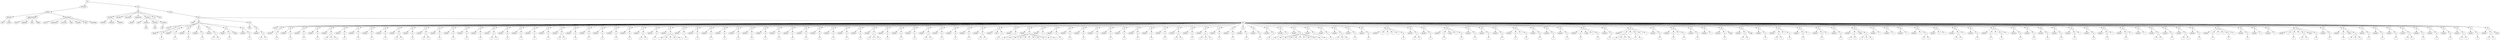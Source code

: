 digraph Tree {
	"t0" [label = "TEI"];
	"t1" [label = "teiHeader"];
	"t2" [label = "fileDesc"];
	"t3" [label = "titleStmt"];
	"t4" [label = "title"];
	"t5" [label = "author"];
	"t6" [label = "publicationStmt"];
	"t7" [label = "editor"];
	"t8" [label = "publisher"];
	"t9" [label = "idno"];
	"t10" [label = "rights"];
	"t11" [label = "SourceDesc"];
	"t12" [label = "genre"];
	"t13" [label = "inspiration"];
	"t14" [label = "structure"];
	"t15" [label = "type"];
	"t16" [label = "periode"];
	"t17" [label = "taille"];
	"t18" [label = "permalien"];
	"t19" [label = "text"];
	"t20" [label = "front"];
	"t21" [label = "docTitle"];
	"t22" [label = "titlePart"];
	"t23" [label = "titlePart"];
	"t24" [label = "titlePart"];
	"t25" [label = "docDate"];
	"t26" [label = "docAuthor"];
	"t27" [label = "docImprint"];
	"t28" [label = "printer"];
	"t29" [label = "castList"];
	"t30" [label = "head"];
	"t31" [label = "castItem"];
	"t32" [label = "role"];
	"t33" [label = "castItem"];
	"t34" [label = "role"];
	"t35" [label = "castItem"];
	"t36" [label = "role"];
	"t37" [label = "set"];
	"t38" [label = "note"];
	"t39" [label = "body"];
	"t40" [label = "div1"];
	"t41" [label = "head"];
	"t42" [label = "div2"];
	"t43" [label = "head"];
	"t44" [label = "sp"];
	"t45" [label = "speaker"];
	"t46" [label = "p"];
	"t47" [label = "s"];
	"t48" [label = "sp"];
	"t49" [label = "speaker"];
	"t50" [label = "p"];
	"t51" [label = "s"];
	"t52" [label = "sp"];
	"t53" [label = "speaker"];
	"t54" [label = "p"];
	"t55" [label = "s"];
	"t56" [label = "sp"];
	"t57" [label = "speaker"];
	"t58" [label = "p"];
	"t59" [label = "s"];
	"t60" [label = "sp"];
	"t61" [label = "speaker"];
	"t62" [label = "p"];
	"t63" [label = "s"];
	"t64" [label = "s"];
	"t65" [label = "sp"];
	"t66" [label = "speaker"];
	"t67" [label = "p"];
	"t68" [label = "s"];
	"t69" [label = "stage"];
	"t70" [label = "sp"];
	"t71" [label = "speaker"];
	"t72" [label = "p"];
	"t73" [label = "s"];
	"t74" [label = "div2"];
	"t75" [label = "head"];
	"t76" [label = "sp"];
	"t77" [label = "speaker"];
	"t78" [label = "p"];
	"t79" [label = "s"];
	"t80" [label = "s"];
	"t81" [label = "div2"];
	"t82" [label = "head"];
	"t83" [label = "sp"];
	"t84" [label = "speaker"];
	"t85" [label = "p"];
	"t86" [label = "s"];
	"t87" [label = "sp"];
	"t88" [label = "speaker"];
	"t89" [label = "p"];
	"t90" [label = "s"];
	"t91" [label = "sp"];
	"t92" [label = "speaker"];
	"t93" [label = "p"];
	"t94" [label = "s"];
	"t95" [label = "sp"];
	"t96" [label = "speaker"];
	"t97" [label = "p"];
	"t98" [label = "s"];
	"t99" [label = "sp"];
	"t100" [label = "speaker"];
	"t101" [label = "p"];
	"t102" [label = "s"];
	"t103" [label = "s"];
	"t104" [label = "s"];
	"t105" [label = "sp"];
	"t106" [label = "speaker"];
	"t107" [label = "p"];
	"t108" [label = "s"];
	"t109" [label = "sp"];
	"t110" [label = "speaker"];
	"t111" [label = "p"];
	"t112" [label = "s"];
	"t113" [label = "sp"];
	"t114" [label = "speaker"];
	"t115" [label = "p"];
	"t116" [label = "s"];
	"t117" [label = "sp"];
	"t118" [label = "speaker"];
	"t119" [label = "p"];
	"t120" [label = "s"];
	"t121" [label = "sp"];
	"t122" [label = "speaker"];
	"t123" [label = "p"];
	"t124" [label = "s"];
	"t125" [label = "s"];
	"t126" [label = "sp"];
	"t127" [label = "speaker"];
	"t128" [label = "p"];
	"t129" [label = "s"];
	"t130" [label = "sp"];
	"t131" [label = "speaker"];
	"t132" [label = "p"];
	"t133" [label = "s"];
	"t134" [label = "s"];
	"t135" [label = "sp"];
	"t136" [label = "speaker"];
	"t137" [label = "p"];
	"t138" [label = "s"];
	"t139" [label = "sp"];
	"t140" [label = "speaker"];
	"t141" [label = "p"];
	"t142" [label = "s"];
	"t143" [label = "sp"];
	"t144" [label = "speaker"];
	"t145" [label = "p"];
	"t146" [label = "s"];
	"t147" [label = "sp"];
	"t148" [label = "speaker"];
	"t149" [label = "p"];
	"t150" [label = "s"];
	"t151" [label = "sp"];
	"t152" [label = "speaker"];
	"t153" [label = "p"];
	"t154" [label = "s"];
	"t155" [label = "s"];
	"t156" [label = "sp"];
	"t157" [label = "speaker"];
	"t158" [label = "p"];
	"t159" [label = "s"];
	"t160" [label = "sp"];
	"t161" [label = "speaker"];
	"t162" [label = "p"];
	"t163" [label = "s"];
	"t164" [label = "sp"];
	"t165" [label = "speaker"];
	"t166" [label = "p"];
	"t167" [label = "s"];
	"t168" [label = "sp"];
	"t169" [label = "speaker"];
	"t170" [label = "p"];
	"t171" [label = "s"];
	"t172" [label = "sp"];
	"t173" [label = "speaker"];
	"t174" [label = "p"];
	"t175" [label = "s"];
	"t176" [label = "s"];
	"t177" [label = "sp"];
	"t178" [label = "speaker"];
	"t179" [label = "p"];
	"t180" [label = "s"];
	"t181" [label = "sp"];
	"t182" [label = "speaker"];
	"t183" [label = "p"];
	"t184" [label = "s"];
	"t185" [label = "sp"];
	"t186" [label = "speaker"];
	"t187" [label = "p"];
	"t188" [label = "s"];
	"t189" [label = "sp"];
	"t190" [label = "speaker"];
	"t191" [label = "p"];
	"t192" [label = "s"];
	"t193" [label = "sp"];
	"t194" [label = "speaker"];
	"t195" [label = "p"];
	"t196" [label = "s"];
	"t197" [label = "sp"];
	"t198" [label = "speaker"];
	"t199" [label = "p"];
	"t200" [label = "s"];
	"t201" [label = "s"];
	"t202" [label = "sp"];
	"t203" [label = "speaker"];
	"t204" [label = "p"];
	"t205" [label = "s"];
	"t206" [label = "sp"];
	"t207" [label = "speaker"];
	"t208" [label = "p"];
	"t209" [label = "s"];
	"t210" [label = "s"];
	"t211" [label = "s"];
	"t212" [label = "s"];
	"t213" [label = "s"];
	"t214" [label = "sp"];
	"t215" [label = "speaker"];
	"t216" [label = "p"];
	"t217" [label = "s"];
	"t218" [label = "sp"];
	"t219" [label = "speaker"];
	"t220" [label = "p"];
	"t221" [label = "s"];
	"t222" [label = "sp"];
	"t223" [label = "speaker"];
	"t224" [label = "p"];
	"t225" [label = "s"];
	"t226" [label = "sp"];
	"t227" [label = "speaker"];
	"t228" [label = "p"];
	"t229" [label = "s"];
	"t230" [label = "sp"];
	"t231" [label = "speaker"];
	"t232" [label = "p"];
	"t233" [label = "s"];
	"t234" [label = "sp"];
	"t235" [label = "speaker"];
	"t236" [label = "p"];
	"t237" [label = "s"];
	"t238" [label = "sp"];
	"t239" [label = "speaker"];
	"t240" [label = "p"];
	"t241" [label = "s"];
	"t242" [label = "sp"];
	"t243" [label = "speaker"];
	"t244" [label = "p"];
	"t245" [label = "s"];
	"t246" [label = "sp"];
	"t247" [label = "speaker"];
	"t248" [label = "p"];
	"t249" [label = "s"];
	"t250" [label = "sp"];
	"t251" [label = "speaker"];
	"t252" [label = "p"];
	"t253" [label = "s"];
	"t254" [label = "sp"];
	"t255" [label = "speaker"];
	"t256" [label = "p"];
	"t257" [label = "s"];
	"t258" [label = "sp"];
	"t259" [label = "speaker"];
	"t260" [label = "p"];
	"t261" [label = "s"];
	"t262" [label = "sp"];
	"t263" [label = "speaker"];
	"t264" [label = "p"];
	"t265" [label = "s"];
	"t266" [label = "sp"];
	"t267" [label = "speaker"];
	"t268" [label = "p"];
	"t269" [label = "s"];
	"t270" [label = "sp"];
	"t271" [label = "speaker"];
	"t272" [label = "p"];
	"t273" [label = "s"];
	"t274" [label = "s"];
	"t275" [label = "s"];
	"t276" [label = "sp"];
	"t277" [label = "speaker"];
	"t278" [label = "p"];
	"t279" [label = "s"];
	"t280" [label = "sp"];
	"t281" [label = "speaker"];
	"t282" [label = "p"];
	"t283" [label = "s"];
	"t284" [label = "sp"];
	"t285" [label = "speaker"];
	"t286" [label = "p"];
	"t287" [label = "s"];
	"t288" [label = "sp"];
	"t289" [label = "speaker"];
	"t290" [label = "p"];
	"t291" [label = "s"];
	"t292" [label = "s"];
	"t293" [label = "sp"];
	"t294" [label = "speaker"];
	"t295" [label = "p"];
	"t296" [label = "s"];
	"t297" [label = "sp"];
	"t298" [label = "speaker"];
	"t299" [label = "p"];
	"t300" [label = "s"];
	"t301" [label = "sp"];
	"t302" [label = "speaker"];
	"t303" [label = "p"];
	"t304" [label = "s"];
	"t305" [label = "sp"];
	"t306" [label = "speaker"];
	"t307" [label = "p"];
	"t308" [label = "s"];
	"t309" [label = "s"];
	"t310" [label = "sp"];
	"t311" [label = "speaker"];
	"t312" [label = "note"];
	"t313" [label = "p"];
	"t314" [label = "s"];
	"t315" [label = "sp"];
	"t316" [label = "speaker"];
	"t317" [label = "p"];
	"t318" [label = "s"];
	"t319" [label = "sp"];
	"t320" [label = "speaker"];
	"t321" [label = "p"];
	"t322" [label = "s"];
	"t323" [label = "s"];
	"t324" [label = "s"];
	"t325" [label = "s"];
	"t326" [label = "s"];
	"t327" [label = "s"];
	"t328" [label = "s"];
	"t329" [label = "s"];
	"t330" [label = "s"];
	"t331" [label = "sp"];
	"t332" [label = "speaker"];
	"t333" [label = "p"];
	"t334" [label = "s"];
	"t335" [label = "sp"];
	"t336" [label = "speaker"];
	"t337" [label = "p"];
	"t338" [label = "s"];
	"t339" [label = "sp"];
	"t340" [label = "speaker"];
	"t341" [label = "p"];
	"t342" [label = "s"];
	"t343" [label = "sp"];
	"t344" [label = "speaker"];
	"t345" [label = "p"];
	"t346" [label = "s"];
	"t347" [label = "sp"];
	"t348" [label = "speaker"];
	"t349" [label = "p"];
	"t350" [label = "s"];
	"t351" [label = "sp"];
	"t352" [label = "speaker"];
	"t353" [label = "p"];
	"t354" [label = "s"];
	"t355" [label = "sp"];
	"t356" [label = "speaker"];
	"t357" [label = "p"];
	"t358" [label = "s"];
	"t359" [label = "sp"];
	"t360" [label = "speaker"];
	"t361" [label = "p"];
	"t362" [label = "s"];
	"t363" [label = "sp"];
	"t364" [label = "speaker"];
	"t365" [label = "p"];
	"t366" [label = "s"];
	"t367" [label = "sp"];
	"t368" [label = "speaker"];
	"t369" [label = "p"];
	"t370" [label = "s"];
	"t371" [label = "sp"];
	"t372" [label = "speaker"];
	"t373" [label = "p"];
	"t374" [label = "s"];
	"t375" [label = "s"];
	"t376" [label = "sp"];
	"t377" [label = "speaker"];
	"t378" [label = "p"];
	"t379" [label = "s"];
	"t380" [label = "sp"];
	"t381" [label = "speaker"];
	"t382" [label = "p"];
	"t383" [label = "s"];
	"t384" [label = "s"];
	"t385" [label = "s"];
	"t386" [label = "sp"];
	"t387" [label = "speaker"];
	"t388" [label = "p"];
	"t389" [label = "s"];
	"t390" [label = "sp"];
	"t391" [label = "speaker"];
	"t392" [label = "p"];
	"t393" [label = "s"];
	"t394" [label = "sp"];
	"t395" [label = "speaker"];
	"t396" [label = "p"];
	"t397" [label = "s"];
	"t398" [label = "sp"];
	"t399" [label = "speaker"];
	"t400" [label = "p"];
	"t401" [label = "s"];
	"t402" [label = "sp"];
	"t403" [label = "speaker"];
	"t404" [label = "p"];
	"t405" [label = "s"];
	"t406" [label = "sp"];
	"t407" [label = "speaker"];
	"t408" [label = "p"];
	"t409" [label = "s"];
	"t410" [label = "sp"];
	"t411" [label = "speaker"];
	"t412" [label = "p"];
	"t413" [label = "s"];
	"t414" [label = "s"];
	"t415" [label = "s"];
	"t416" [label = "s"];
	"t417" [label = "s"];
	"t418" [label = "s"];
	"t419" [label = "s"];
	"t420" [label = "s"];
	"t421" [label = "s"];
	"t422" [label = "sp"];
	"t423" [label = "speaker"];
	"t424" [label = "p"];
	"t425" [label = "s"];
	"t426" [label = "sp"];
	"t427" [label = "speaker"];
	"t428" [label = "p"];
	"t429" [label = "s"];
	"t430" [label = "sp"];
	"t431" [label = "speaker"];
	"t432" [label = "p"];
	"t433" [label = "s"];
	"t434" [label = "s"];
	"t435" [label = "s"];
	"t436" [label = "sp"];
	"t437" [label = "speaker"];
	"t438" [label = "p"];
	"t439" [label = "s"];
	"t440" [label = "sp"];
	"t441" [label = "speaker"];
	"t442" [label = "p"];
	"t443" [label = "s"];
	"t444" [label = "sp"];
	"t445" [label = "speaker"];
	"t446" [label = "l"];
	"t447" [label = "l"];
	"t448" [label = "l"];
	"t449" [label = "l"];
	"t450" [label = "p"];
	"t451" [label = "s"];
	"t452" [label = "sp"];
	"t453" [label = "speaker"];
	"t454" [label = "p"];
	"t455" [label = "s"];
	"t456" [label = "s"];
	"t457" [label = "sp"];
	"t458" [label = "speaker"];
	"t459" [label = "p"];
	"t460" [label = "s"];
	"t461" [label = "sp"];
	"t462" [label = "speaker"];
	"t463" [label = "p"];
	"t464" [label = "s"];
	"t465" [label = "stage"];
	"t466" [label = "l"];
	"t467" [label = "p"];
	"t468" [label = "s"];
	"t469" [label = "sp"];
	"t470" [label = "speaker"];
	"t471" [label = "p"];
	"t472" [label = "s"];
	"t473" [label = "sp"];
	"t474" [label = "speaker"];
	"t475" [label = "p"];
	"t476" [label = "s"];
	"t477" [label = "sp"];
	"t478" [label = "speaker"];
	"t479" [label = "p"];
	"t480" [label = "s"];
	"t481" [label = "sp"];
	"t482" [label = "speaker"];
	"t483" [label = "p"];
	"t484" [label = "s"];
	"t485" [label = "l"];
	"t486" [label = "p"];
	"t487" [label = "s"];
	"t488" [label = "sp"];
	"t489" [label = "speaker"];
	"t490" [label = "p"];
	"t491" [label = "s"];
	"t492" [label = "sp"];
	"t493" [label = "speaker"];
	"t494" [label = "p"];
	"t495" [label = "s"];
	"t496" [label = "sp"];
	"t497" [label = "speaker"];
	"t498" [label = "p"];
	"t499" [label = "s"];
	"t500" [label = "sp"];
	"t501" [label = "speaker"];
	"t502" [label = "p"];
	"t503" [label = "s"];
	"t504" [label = "stage"];
	"t505" [label = "l"];
	"t506" [label = "p"];
	"t507" [label = "s"];
	"t508" [label = "sp"];
	"t509" [label = "speaker"];
	"t510" [label = "p"];
	"t511" [label = "s"];
	"t512" [label = "sp"];
	"t513" [label = "speaker"];
	"t514" [label = "p"];
	"t515" [label = "s"];
	"t516" [label = "s"];
	"t517" [label = "s"];
	"t518" [label = "s"];
	"t519" [label = "l"];
	"t520" [label = "p"];
	"t521" [label = "s"];
	"t522" [label = "s"];
	"t523" [label = "l"];
	"t524" [label = "l"];
	"t525" [label = "sp"];
	"t526" [label = "speaker"];
	"t527" [label = "p"];
	"t528" [label = "s"];
	"t529" [label = "sp"];
	"t530" [label = "speaker"];
	"t531" [label = "p"];
	"t532" [label = "s"];
	"t533" [label = "l"];
	"t534" [label = "p"];
	"t535" [label = "s"];
	"t536" [label = "sp"];
	"t537" [label = "speaker"];
	"t538" [label = "p"];
	"t539" [label = "s"];
	"t540" [label = "sp"];
	"t541" [label = "speaker"];
	"t542" [label = "l"];
	"t543" [label = "sp"];
	"t544" [label = "speaker"];
	"t545" [label = "p"];
	"t546" [label = "s"];
	"t547" [label = "stage"];
	"t548" [label = "sp"];
	"t549" [label = "speaker"];
	"t550" [label = "p"];
	"t551" [label = "s"];
	"t552" [label = "s"];
	"t553" [label = "stage"];
	"t554" [label = "sp"];
	"t555" [label = "speaker"];
	"t556" [label = "p"];
	"t557" [label = "s"];
	"t558" [label = "sp"];
	"t559" [label = "speaker"];
	"t560" [label = "p"];
	"t561" [label = "s"];
	"t562" [label = "s"];
	"t563" [label = "l"];
	"t564" [label = "p"];
	"t565" [label = "s"];
	"t566" [label = "sp"];
	"t567" [label = "speaker"];
	"t568" [label = "p"];
	"t569" [label = "s"];
	"t570" [label = "l"];
	"t571" [label = "sp"];
	"t572" [label = "speaker"];
	"t573" [label = "p"];
	"t574" [label = "s"];
	"t575" [label = "l"];
	"t576" [label = "sp"];
	"t577" [label = "speaker"];
	"t578" [label = "p"];
	"t579" [label = "s"];
	"t580" [label = "sp"];
	"t581" [label = "speaker"];
	"t582" [label = "p"];
	"t583" [label = "s"];
	"t584" [label = "s"];
	"t585" [label = "stage"];
	"t586" [label = "p"];
	"t587" [label = "s"];
	"t588" [label = "s"];
	"t589" [label = "s"];
	"t590" [label = "sp"];
	"t591" [label = "speaker"];
	"t592" [label = "l"];
	"t593" [label = "sp"];
	"t594" [label = "speaker"];
	"t595" [label = "l"];
	"t596" [label = "sp"];
	"t597" [label = "speaker"];
	"t598" [label = "l"];
	"t599" [label = "sp"];
	"t600" [label = "speaker"];
	"t601" [label = "l"];
	"t602" [label = "p"];
	"t603" [label = "s"];
	"t604" [label = "s"];
	"t605" [label = "sp"];
	"t606" [label = "speaker"];
	"t607" [label = "l"];
	"t608" [label = "l"];
	"t609" [label = "sp"];
	"t610" [label = "speaker"];
	"t611" [label = "p"];
	"t612" [label = "s"];
	"t613" [label = "s"];
	"t614" [label = "l"];
	"t615" [label = "sp"];
	"t616" [label = "speaker"];
	"t617" [label = "p"];
	"t618" [label = "s"];
	"t619" [label = "sp"];
	"t620" [label = "speaker"];
	"t621" [label = "p"];
	"t622" [label = "s"];
	"t623" [label = "l"];
	"t624" [label = "p"];
	"t625" [label = "s"];
	"t626" [label = "l"];
	"t627" [label = "sp"];
	"t628" [label = "speaker"];
	"t629" [label = "p"];
	"t630" [label = "s"];
	"t631" [label = "sp"];
	"t632" [label = "speaker"];
	"t633" [label = "p"];
	"t634" [label = "s"];
	"t635" [label = "sp"];
	"t636" [label = "speaker"];
	"t637" [label = "p"];
	"t638" [label = "s"];
	"t639" [label = "sp"];
	"t640" [label = "speaker"];
	"t641" [label = "p"];
	"t642" [label = "s"];
	"t643" [label = "sp"];
	"t644" [label = "speaker"];
	"t645" [label = "p"];
	"t646" [label = "s"];
	"t647" [label = "l"];
	"t648" [label = "sp"];
	"t649" [label = "speaker"];
	"t650" [label = "p"];
	"t651" [label = "s"];
	"t652" [label = "sp"];
	"t653" [label = "speaker"];
	"t654" [label = "p"];
	"t655" [label = "s"];
	"t656" [label = "l"];
	"t657" [label = "sp"];
	"t658" [label = "speaker"];
	"t659" [label = "p"];
	"t660" [label = "s"];
	"t661" [label = "l"];
	"t662" [label = "sp"];
	"t663" [label = "speaker"];
	"t664" [label = "l"];
	"t665" [label = "sp"];
	"t666" [label = "speaker"];
	"t667" [label = "p"];
	"t668" [label = "s"];
	"t669" [label = "s"];
	"t670" [label = "sp"];
	"t671" [label = "speaker"];
	"t672" [label = "p"];
	"t673" [label = "s"];
	"t674" [label = "sp"];
	"t675" [label = "speaker"];
	"t676" [label = "p"];
	"t677" [label = "s"];
	"t678" [label = "s"];
	"t679" [label = "sp"];
	"t680" [label = "speaker"];
	"t681" [label = "p"];
	"t682" [label = "s"];
	"t683" [label = "sp"];
	"t684" [label = "speaker"];
	"t685" [label = "p"];
	"t686" [label = "s"];
	"t687" [label = "l"];
	"t688" [label = "l"];
	"t689" [label = "p"];
	"t690" [label = "s"];
	"t691" [label = "l"];
	"t692" [label = "sp"];
	"t693" [label = "speaker"];
	"t694" [label = "p"];
	"t695" [label = "s"];
	"t696" [label = "sp"];
	"t697" [label = "speaker"];
	"t698" [label = "l"];
	"t699" [label = "sp"];
	"t700" [label = "speaker"];
	"t701" [label = "l"];
	"t702" [label = "sp"];
	"t703" [label = "speaker"];
	"t704" [label = "l"];
	"t705" [label = "p"];
	"t706" [label = "s"];
	"t707" [label = "l"];
	"t708" [label = "p"];
	"t709" [label = "s"];
	"t710" [label = "s"];
	"t711" [label = "stage"];
	"t712" [label = "p"];
	"t713" [label = "s"];
	"t714" [label = "sp"];
	"t715" [label = "speaker"];
	"t716" [label = "p"];
	"t717" [label = "s"];
	"t718" [label = "sp"];
	"t719" [label = "speaker"];
	"t720" [label = "p"];
	"t721" [label = "s"];
	"t722" [label = "stage"];
	"t723" [label = "p"];
	"t724" [label = "s"];
	"t725" [label = "s"];
	"t726" [label = "s"];
	"t727" [label = "sp"];
	"t728" [label = "speaker"];
	"t729" [label = "p"];
	"t730" [label = "s"];
	"t731" [label = "sp"];
	"t732" [label = "speaker"];
	"t733" [label = "p"];
	"t734" [label = "s"];
	"t735" [label = "sp"];
	"t736" [label = "speaker"];
	"t737" [label = "p"];
	"t738" [label = "s"];
	"t739" [label = "sp"];
	"t740" [label = "speaker"];
	"t741" [label = "p"];
	"t742" [label = "s"];
	"t743" [label = "s"];
	"t744" [label = "sp"];
	"t745" [label = "speaker"];
	"t746" [label = "p"];
	"t747" [label = "s"];
	"t748" [label = "sp"];
	"t749" [label = "speaker"];
	"t750" [label = "p"];
	"t751" [label = "s"];
	"t752" [label = "sp"];
	"t753" [label = "speaker"];
	"t754" [label = "p"];
	"t755" [label = "s"];
	"t756" [label = "sp"];
	"t757" [label = "speaker"];
	"t758" [label = "p"];
	"t759" [label = "s"];
	"t760" [label = "s"];
	"t761" [label = "sp"];
	"t762" [label = "speaker"];
	"t763" [label = "p"];
	"t764" [label = "s"];
	"t765" [label = "sp"];
	"t766" [label = "speaker"];
	"t767" [label = "p"];
	"t768" [label = "s"];
	"t769" [label = "s"];
	"t770" [label = "stage"];
	"t0" -> "t1";
	"t1" -> "t2";
	"t2" -> "t3";
	"t3" -> "t4";
	"t3" -> "t5";
	"t2" -> "t6";
	"t6" -> "t7";
	"t6" -> "t8";
	"t6" -> "t9";
	"t6" -> "t10";
	"t2" -> "t11";
	"t11" -> "t12";
	"t11" -> "t13";
	"t11" -> "t14";
	"t11" -> "t15";
	"t11" -> "t16";
	"t11" -> "t17";
	"t11" -> "t18";
	"t0" -> "t19";
	"t19" -> "t20";
	"t20" -> "t21";
	"t21" -> "t22";
	"t21" -> "t23";
	"t21" -> "t24";
	"t20" -> "t25";
	"t20" -> "t26";
	"t20" -> "t27";
	"t27" -> "t28";
	"t20" -> "t29";
	"t29" -> "t30";
	"t29" -> "t31";
	"t31" -> "t32";
	"t29" -> "t33";
	"t33" -> "t34";
	"t29" -> "t35";
	"t35" -> "t36";
	"t20" -> "t37";
	"t20" -> "t38";
	"t19" -> "t39";
	"t39" -> "t40";
	"t40" -> "t41";
	"t40" -> "t42";
	"t42" -> "t43";
	"t42" -> "t44";
	"t44" -> "t45";
	"t44" -> "t46";
	"t46" -> "t47";
	"t42" -> "t48";
	"t48" -> "t49";
	"t48" -> "t50";
	"t50" -> "t51";
	"t42" -> "t52";
	"t52" -> "t53";
	"t52" -> "t54";
	"t54" -> "t55";
	"t42" -> "t56";
	"t56" -> "t57";
	"t56" -> "t58";
	"t58" -> "t59";
	"t42" -> "t60";
	"t60" -> "t61";
	"t60" -> "t62";
	"t62" -> "t63";
	"t62" -> "t64";
	"t42" -> "t65";
	"t65" -> "t66";
	"t65" -> "t67";
	"t67" -> "t68";
	"t65" -> "t69";
	"t42" -> "t70";
	"t70" -> "t71";
	"t70" -> "t72";
	"t72" -> "t73";
	"t40" -> "t74";
	"t74" -> "t75";
	"t74" -> "t76";
	"t76" -> "t77";
	"t76" -> "t78";
	"t78" -> "t79";
	"t78" -> "t80";
	"t40" -> "t81";
	"t81" -> "t82";
	"t81" -> "t83";
	"t83" -> "t84";
	"t83" -> "t85";
	"t85" -> "t86";
	"t81" -> "t87";
	"t87" -> "t88";
	"t87" -> "t89";
	"t89" -> "t90";
	"t81" -> "t91";
	"t91" -> "t92";
	"t91" -> "t93";
	"t93" -> "t94";
	"t81" -> "t95";
	"t95" -> "t96";
	"t95" -> "t97";
	"t97" -> "t98";
	"t81" -> "t99";
	"t99" -> "t100";
	"t99" -> "t101";
	"t101" -> "t102";
	"t101" -> "t103";
	"t101" -> "t104";
	"t81" -> "t105";
	"t105" -> "t106";
	"t105" -> "t107";
	"t107" -> "t108";
	"t81" -> "t109";
	"t109" -> "t110";
	"t109" -> "t111";
	"t111" -> "t112";
	"t81" -> "t113";
	"t113" -> "t114";
	"t113" -> "t115";
	"t115" -> "t116";
	"t81" -> "t117";
	"t117" -> "t118";
	"t117" -> "t119";
	"t119" -> "t120";
	"t81" -> "t121";
	"t121" -> "t122";
	"t121" -> "t123";
	"t123" -> "t124";
	"t123" -> "t125";
	"t81" -> "t126";
	"t126" -> "t127";
	"t126" -> "t128";
	"t128" -> "t129";
	"t81" -> "t130";
	"t130" -> "t131";
	"t130" -> "t132";
	"t132" -> "t133";
	"t132" -> "t134";
	"t81" -> "t135";
	"t135" -> "t136";
	"t135" -> "t137";
	"t137" -> "t138";
	"t81" -> "t139";
	"t139" -> "t140";
	"t139" -> "t141";
	"t141" -> "t142";
	"t81" -> "t143";
	"t143" -> "t144";
	"t143" -> "t145";
	"t145" -> "t146";
	"t81" -> "t147";
	"t147" -> "t148";
	"t147" -> "t149";
	"t149" -> "t150";
	"t81" -> "t151";
	"t151" -> "t152";
	"t151" -> "t153";
	"t153" -> "t154";
	"t153" -> "t155";
	"t81" -> "t156";
	"t156" -> "t157";
	"t156" -> "t158";
	"t158" -> "t159";
	"t81" -> "t160";
	"t160" -> "t161";
	"t160" -> "t162";
	"t162" -> "t163";
	"t81" -> "t164";
	"t164" -> "t165";
	"t164" -> "t166";
	"t166" -> "t167";
	"t81" -> "t168";
	"t168" -> "t169";
	"t168" -> "t170";
	"t170" -> "t171";
	"t81" -> "t172";
	"t172" -> "t173";
	"t172" -> "t174";
	"t174" -> "t175";
	"t174" -> "t176";
	"t81" -> "t177";
	"t177" -> "t178";
	"t177" -> "t179";
	"t179" -> "t180";
	"t81" -> "t181";
	"t181" -> "t182";
	"t181" -> "t183";
	"t183" -> "t184";
	"t81" -> "t185";
	"t185" -> "t186";
	"t185" -> "t187";
	"t187" -> "t188";
	"t81" -> "t189";
	"t189" -> "t190";
	"t189" -> "t191";
	"t191" -> "t192";
	"t81" -> "t193";
	"t193" -> "t194";
	"t193" -> "t195";
	"t195" -> "t196";
	"t81" -> "t197";
	"t197" -> "t198";
	"t197" -> "t199";
	"t199" -> "t200";
	"t199" -> "t201";
	"t81" -> "t202";
	"t202" -> "t203";
	"t202" -> "t204";
	"t204" -> "t205";
	"t81" -> "t206";
	"t206" -> "t207";
	"t206" -> "t208";
	"t208" -> "t209";
	"t208" -> "t210";
	"t208" -> "t211";
	"t208" -> "t212";
	"t208" -> "t213";
	"t81" -> "t214";
	"t214" -> "t215";
	"t214" -> "t216";
	"t216" -> "t217";
	"t81" -> "t218";
	"t218" -> "t219";
	"t218" -> "t220";
	"t220" -> "t221";
	"t81" -> "t222";
	"t222" -> "t223";
	"t222" -> "t224";
	"t224" -> "t225";
	"t81" -> "t226";
	"t226" -> "t227";
	"t226" -> "t228";
	"t228" -> "t229";
	"t81" -> "t230";
	"t230" -> "t231";
	"t230" -> "t232";
	"t232" -> "t233";
	"t81" -> "t234";
	"t234" -> "t235";
	"t234" -> "t236";
	"t236" -> "t237";
	"t81" -> "t238";
	"t238" -> "t239";
	"t238" -> "t240";
	"t240" -> "t241";
	"t81" -> "t242";
	"t242" -> "t243";
	"t242" -> "t244";
	"t244" -> "t245";
	"t81" -> "t246";
	"t246" -> "t247";
	"t246" -> "t248";
	"t248" -> "t249";
	"t81" -> "t250";
	"t250" -> "t251";
	"t250" -> "t252";
	"t252" -> "t253";
	"t81" -> "t254";
	"t254" -> "t255";
	"t254" -> "t256";
	"t256" -> "t257";
	"t81" -> "t258";
	"t258" -> "t259";
	"t258" -> "t260";
	"t260" -> "t261";
	"t81" -> "t262";
	"t262" -> "t263";
	"t262" -> "t264";
	"t264" -> "t265";
	"t81" -> "t266";
	"t266" -> "t267";
	"t266" -> "t268";
	"t268" -> "t269";
	"t81" -> "t270";
	"t270" -> "t271";
	"t270" -> "t272";
	"t272" -> "t273";
	"t272" -> "t274";
	"t272" -> "t275";
	"t81" -> "t276";
	"t276" -> "t277";
	"t276" -> "t278";
	"t278" -> "t279";
	"t81" -> "t280";
	"t280" -> "t281";
	"t280" -> "t282";
	"t282" -> "t283";
	"t81" -> "t284";
	"t284" -> "t285";
	"t284" -> "t286";
	"t286" -> "t287";
	"t81" -> "t288";
	"t288" -> "t289";
	"t288" -> "t290";
	"t290" -> "t291";
	"t290" -> "t292";
	"t81" -> "t293";
	"t293" -> "t294";
	"t293" -> "t295";
	"t295" -> "t296";
	"t81" -> "t297";
	"t297" -> "t298";
	"t297" -> "t299";
	"t299" -> "t300";
	"t81" -> "t301";
	"t301" -> "t302";
	"t301" -> "t303";
	"t303" -> "t304";
	"t81" -> "t305";
	"t305" -> "t306";
	"t305" -> "t307";
	"t307" -> "t308";
	"t307" -> "t309";
	"t81" -> "t310";
	"t310" -> "t311";
	"t310" -> "t312";
	"t310" -> "t313";
	"t313" -> "t314";
	"t81" -> "t315";
	"t315" -> "t316";
	"t315" -> "t317";
	"t317" -> "t318";
	"t81" -> "t319";
	"t319" -> "t320";
	"t319" -> "t321";
	"t321" -> "t322";
	"t321" -> "t323";
	"t321" -> "t324";
	"t321" -> "t325";
	"t321" -> "t326";
	"t321" -> "t327";
	"t321" -> "t328";
	"t321" -> "t329";
	"t321" -> "t330";
	"t81" -> "t331";
	"t331" -> "t332";
	"t331" -> "t333";
	"t333" -> "t334";
	"t81" -> "t335";
	"t335" -> "t336";
	"t335" -> "t337";
	"t337" -> "t338";
	"t81" -> "t339";
	"t339" -> "t340";
	"t339" -> "t341";
	"t341" -> "t342";
	"t81" -> "t343";
	"t343" -> "t344";
	"t343" -> "t345";
	"t345" -> "t346";
	"t81" -> "t347";
	"t347" -> "t348";
	"t347" -> "t349";
	"t349" -> "t350";
	"t81" -> "t351";
	"t351" -> "t352";
	"t351" -> "t353";
	"t353" -> "t354";
	"t81" -> "t355";
	"t355" -> "t356";
	"t355" -> "t357";
	"t357" -> "t358";
	"t81" -> "t359";
	"t359" -> "t360";
	"t359" -> "t361";
	"t361" -> "t362";
	"t81" -> "t363";
	"t363" -> "t364";
	"t363" -> "t365";
	"t365" -> "t366";
	"t81" -> "t367";
	"t367" -> "t368";
	"t367" -> "t369";
	"t369" -> "t370";
	"t81" -> "t371";
	"t371" -> "t372";
	"t371" -> "t373";
	"t373" -> "t374";
	"t373" -> "t375";
	"t81" -> "t376";
	"t376" -> "t377";
	"t376" -> "t378";
	"t378" -> "t379";
	"t81" -> "t380";
	"t380" -> "t381";
	"t380" -> "t382";
	"t382" -> "t383";
	"t382" -> "t384";
	"t382" -> "t385";
	"t81" -> "t386";
	"t386" -> "t387";
	"t386" -> "t388";
	"t388" -> "t389";
	"t81" -> "t390";
	"t390" -> "t391";
	"t390" -> "t392";
	"t392" -> "t393";
	"t81" -> "t394";
	"t394" -> "t395";
	"t394" -> "t396";
	"t396" -> "t397";
	"t81" -> "t398";
	"t398" -> "t399";
	"t398" -> "t400";
	"t400" -> "t401";
	"t81" -> "t402";
	"t402" -> "t403";
	"t402" -> "t404";
	"t404" -> "t405";
	"t81" -> "t406";
	"t406" -> "t407";
	"t406" -> "t408";
	"t408" -> "t409";
	"t81" -> "t410";
	"t410" -> "t411";
	"t410" -> "t412";
	"t412" -> "t413";
	"t412" -> "t414";
	"t412" -> "t415";
	"t412" -> "t416";
	"t412" -> "t417";
	"t412" -> "t418";
	"t412" -> "t419";
	"t412" -> "t420";
	"t412" -> "t421";
	"t81" -> "t422";
	"t422" -> "t423";
	"t422" -> "t424";
	"t424" -> "t425";
	"t81" -> "t426";
	"t426" -> "t427";
	"t426" -> "t428";
	"t428" -> "t429";
	"t81" -> "t430";
	"t430" -> "t431";
	"t430" -> "t432";
	"t432" -> "t433";
	"t432" -> "t434";
	"t432" -> "t435";
	"t81" -> "t436";
	"t436" -> "t437";
	"t436" -> "t438";
	"t438" -> "t439";
	"t81" -> "t440";
	"t440" -> "t441";
	"t440" -> "t442";
	"t442" -> "t443";
	"t81" -> "t444";
	"t444" -> "t445";
	"t444" -> "t446";
	"t444" -> "t447";
	"t444" -> "t448";
	"t444" -> "t449";
	"t444" -> "t450";
	"t450" -> "t451";
	"t81" -> "t452";
	"t452" -> "t453";
	"t452" -> "t454";
	"t454" -> "t455";
	"t454" -> "t456";
	"t81" -> "t457";
	"t457" -> "t458";
	"t457" -> "t459";
	"t459" -> "t460";
	"t81" -> "t461";
	"t461" -> "t462";
	"t461" -> "t463";
	"t463" -> "t464";
	"t461" -> "t465";
	"t461" -> "t466";
	"t461" -> "t467";
	"t467" -> "t468";
	"t81" -> "t469";
	"t469" -> "t470";
	"t469" -> "t471";
	"t471" -> "t472";
	"t81" -> "t473";
	"t473" -> "t474";
	"t473" -> "t475";
	"t475" -> "t476";
	"t81" -> "t477";
	"t477" -> "t478";
	"t477" -> "t479";
	"t479" -> "t480";
	"t81" -> "t481";
	"t481" -> "t482";
	"t481" -> "t483";
	"t483" -> "t484";
	"t481" -> "t485";
	"t481" -> "t486";
	"t486" -> "t487";
	"t81" -> "t488";
	"t488" -> "t489";
	"t488" -> "t490";
	"t490" -> "t491";
	"t81" -> "t492";
	"t492" -> "t493";
	"t492" -> "t494";
	"t494" -> "t495";
	"t81" -> "t496";
	"t496" -> "t497";
	"t496" -> "t498";
	"t498" -> "t499";
	"t81" -> "t500";
	"t500" -> "t501";
	"t500" -> "t502";
	"t502" -> "t503";
	"t500" -> "t504";
	"t500" -> "t505";
	"t500" -> "t506";
	"t506" -> "t507";
	"t81" -> "t508";
	"t508" -> "t509";
	"t508" -> "t510";
	"t510" -> "t511";
	"t81" -> "t512";
	"t512" -> "t513";
	"t512" -> "t514";
	"t514" -> "t515";
	"t514" -> "t516";
	"t514" -> "t517";
	"t514" -> "t518";
	"t512" -> "t519";
	"t512" -> "t520";
	"t520" -> "t521";
	"t520" -> "t522";
	"t512" -> "t523";
	"t512" -> "t524";
	"t81" -> "t525";
	"t525" -> "t526";
	"t525" -> "t527";
	"t527" -> "t528";
	"t81" -> "t529";
	"t529" -> "t530";
	"t529" -> "t531";
	"t531" -> "t532";
	"t529" -> "t533";
	"t529" -> "t534";
	"t534" -> "t535";
	"t81" -> "t536";
	"t536" -> "t537";
	"t536" -> "t538";
	"t538" -> "t539";
	"t81" -> "t540";
	"t540" -> "t541";
	"t540" -> "t542";
	"t81" -> "t543";
	"t543" -> "t544";
	"t543" -> "t545";
	"t545" -> "t546";
	"t543" -> "t547";
	"t81" -> "t548";
	"t548" -> "t549";
	"t548" -> "t550";
	"t550" -> "t551";
	"t550" -> "t552";
	"t548" -> "t553";
	"t81" -> "t554";
	"t554" -> "t555";
	"t554" -> "t556";
	"t556" -> "t557";
	"t81" -> "t558";
	"t558" -> "t559";
	"t558" -> "t560";
	"t560" -> "t561";
	"t560" -> "t562";
	"t558" -> "t563";
	"t558" -> "t564";
	"t564" -> "t565";
	"t81" -> "t566";
	"t566" -> "t567";
	"t566" -> "t568";
	"t568" -> "t569";
	"t566" -> "t570";
	"t81" -> "t571";
	"t571" -> "t572";
	"t571" -> "t573";
	"t573" -> "t574";
	"t571" -> "t575";
	"t81" -> "t576";
	"t576" -> "t577";
	"t576" -> "t578";
	"t578" -> "t579";
	"t81" -> "t580";
	"t580" -> "t581";
	"t580" -> "t582";
	"t582" -> "t583";
	"t582" -> "t584";
	"t580" -> "t585";
	"t580" -> "t586";
	"t586" -> "t587";
	"t586" -> "t588";
	"t586" -> "t589";
	"t81" -> "t590";
	"t590" -> "t591";
	"t590" -> "t592";
	"t81" -> "t593";
	"t593" -> "t594";
	"t593" -> "t595";
	"t81" -> "t596";
	"t596" -> "t597";
	"t596" -> "t598";
	"t81" -> "t599";
	"t599" -> "t600";
	"t599" -> "t601";
	"t599" -> "t602";
	"t602" -> "t603";
	"t602" -> "t604";
	"t81" -> "t605";
	"t605" -> "t606";
	"t605" -> "t607";
	"t605" -> "t608";
	"t81" -> "t609";
	"t609" -> "t610";
	"t609" -> "t611";
	"t611" -> "t612";
	"t611" -> "t613";
	"t609" -> "t614";
	"t81" -> "t615";
	"t615" -> "t616";
	"t615" -> "t617";
	"t617" -> "t618";
	"t81" -> "t619";
	"t619" -> "t620";
	"t619" -> "t621";
	"t621" -> "t622";
	"t619" -> "t623";
	"t619" -> "t624";
	"t624" -> "t625";
	"t619" -> "t626";
	"t81" -> "t627";
	"t627" -> "t628";
	"t627" -> "t629";
	"t629" -> "t630";
	"t81" -> "t631";
	"t631" -> "t632";
	"t631" -> "t633";
	"t633" -> "t634";
	"t81" -> "t635";
	"t635" -> "t636";
	"t635" -> "t637";
	"t637" -> "t638";
	"t81" -> "t639";
	"t639" -> "t640";
	"t639" -> "t641";
	"t641" -> "t642";
	"t81" -> "t643";
	"t643" -> "t644";
	"t643" -> "t645";
	"t645" -> "t646";
	"t643" -> "t647";
	"t81" -> "t648";
	"t648" -> "t649";
	"t648" -> "t650";
	"t650" -> "t651";
	"t81" -> "t652";
	"t652" -> "t653";
	"t652" -> "t654";
	"t654" -> "t655";
	"t652" -> "t656";
	"t81" -> "t657";
	"t657" -> "t658";
	"t657" -> "t659";
	"t659" -> "t660";
	"t657" -> "t661";
	"t81" -> "t662";
	"t662" -> "t663";
	"t662" -> "t664";
	"t81" -> "t665";
	"t665" -> "t666";
	"t665" -> "t667";
	"t667" -> "t668";
	"t667" -> "t669";
	"t81" -> "t670";
	"t670" -> "t671";
	"t670" -> "t672";
	"t672" -> "t673";
	"t81" -> "t674";
	"t674" -> "t675";
	"t674" -> "t676";
	"t676" -> "t677";
	"t676" -> "t678";
	"t81" -> "t679";
	"t679" -> "t680";
	"t679" -> "t681";
	"t681" -> "t682";
	"t81" -> "t683";
	"t683" -> "t684";
	"t683" -> "t685";
	"t685" -> "t686";
	"t683" -> "t687";
	"t683" -> "t688";
	"t683" -> "t689";
	"t689" -> "t690";
	"t683" -> "t691";
	"t81" -> "t692";
	"t692" -> "t693";
	"t692" -> "t694";
	"t694" -> "t695";
	"t81" -> "t696";
	"t696" -> "t697";
	"t696" -> "t698";
	"t81" -> "t699";
	"t699" -> "t700";
	"t699" -> "t701";
	"t81" -> "t702";
	"t702" -> "t703";
	"t702" -> "t704";
	"t702" -> "t705";
	"t705" -> "t706";
	"t702" -> "t707";
	"t702" -> "t708";
	"t708" -> "t709";
	"t708" -> "t710";
	"t702" -> "t711";
	"t702" -> "t712";
	"t712" -> "t713";
	"t81" -> "t714";
	"t714" -> "t715";
	"t714" -> "t716";
	"t716" -> "t717";
	"t81" -> "t718";
	"t718" -> "t719";
	"t718" -> "t720";
	"t720" -> "t721";
	"t718" -> "t722";
	"t718" -> "t723";
	"t723" -> "t724";
	"t723" -> "t725";
	"t723" -> "t726";
	"t81" -> "t727";
	"t727" -> "t728";
	"t727" -> "t729";
	"t729" -> "t730";
	"t81" -> "t731";
	"t731" -> "t732";
	"t731" -> "t733";
	"t733" -> "t734";
	"t81" -> "t735";
	"t735" -> "t736";
	"t735" -> "t737";
	"t737" -> "t738";
	"t81" -> "t739";
	"t739" -> "t740";
	"t739" -> "t741";
	"t741" -> "t742";
	"t741" -> "t743";
	"t81" -> "t744";
	"t744" -> "t745";
	"t744" -> "t746";
	"t746" -> "t747";
	"t81" -> "t748";
	"t748" -> "t749";
	"t748" -> "t750";
	"t750" -> "t751";
	"t81" -> "t752";
	"t752" -> "t753";
	"t752" -> "t754";
	"t754" -> "t755";
	"t81" -> "t756";
	"t756" -> "t757";
	"t756" -> "t758";
	"t758" -> "t759";
	"t758" -> "t760";
	"t81" -> "t761";
	"t761" -> "t762";
	"t761" -> "t763";
	"t763" -> "t764";
	"t81" -> "t765";
	"t765" -> "t766";
	"t765" -> "t767";
	"t767" -> "t768";
	"t767" -> "t769";
	"t765" -> "t770";
}
